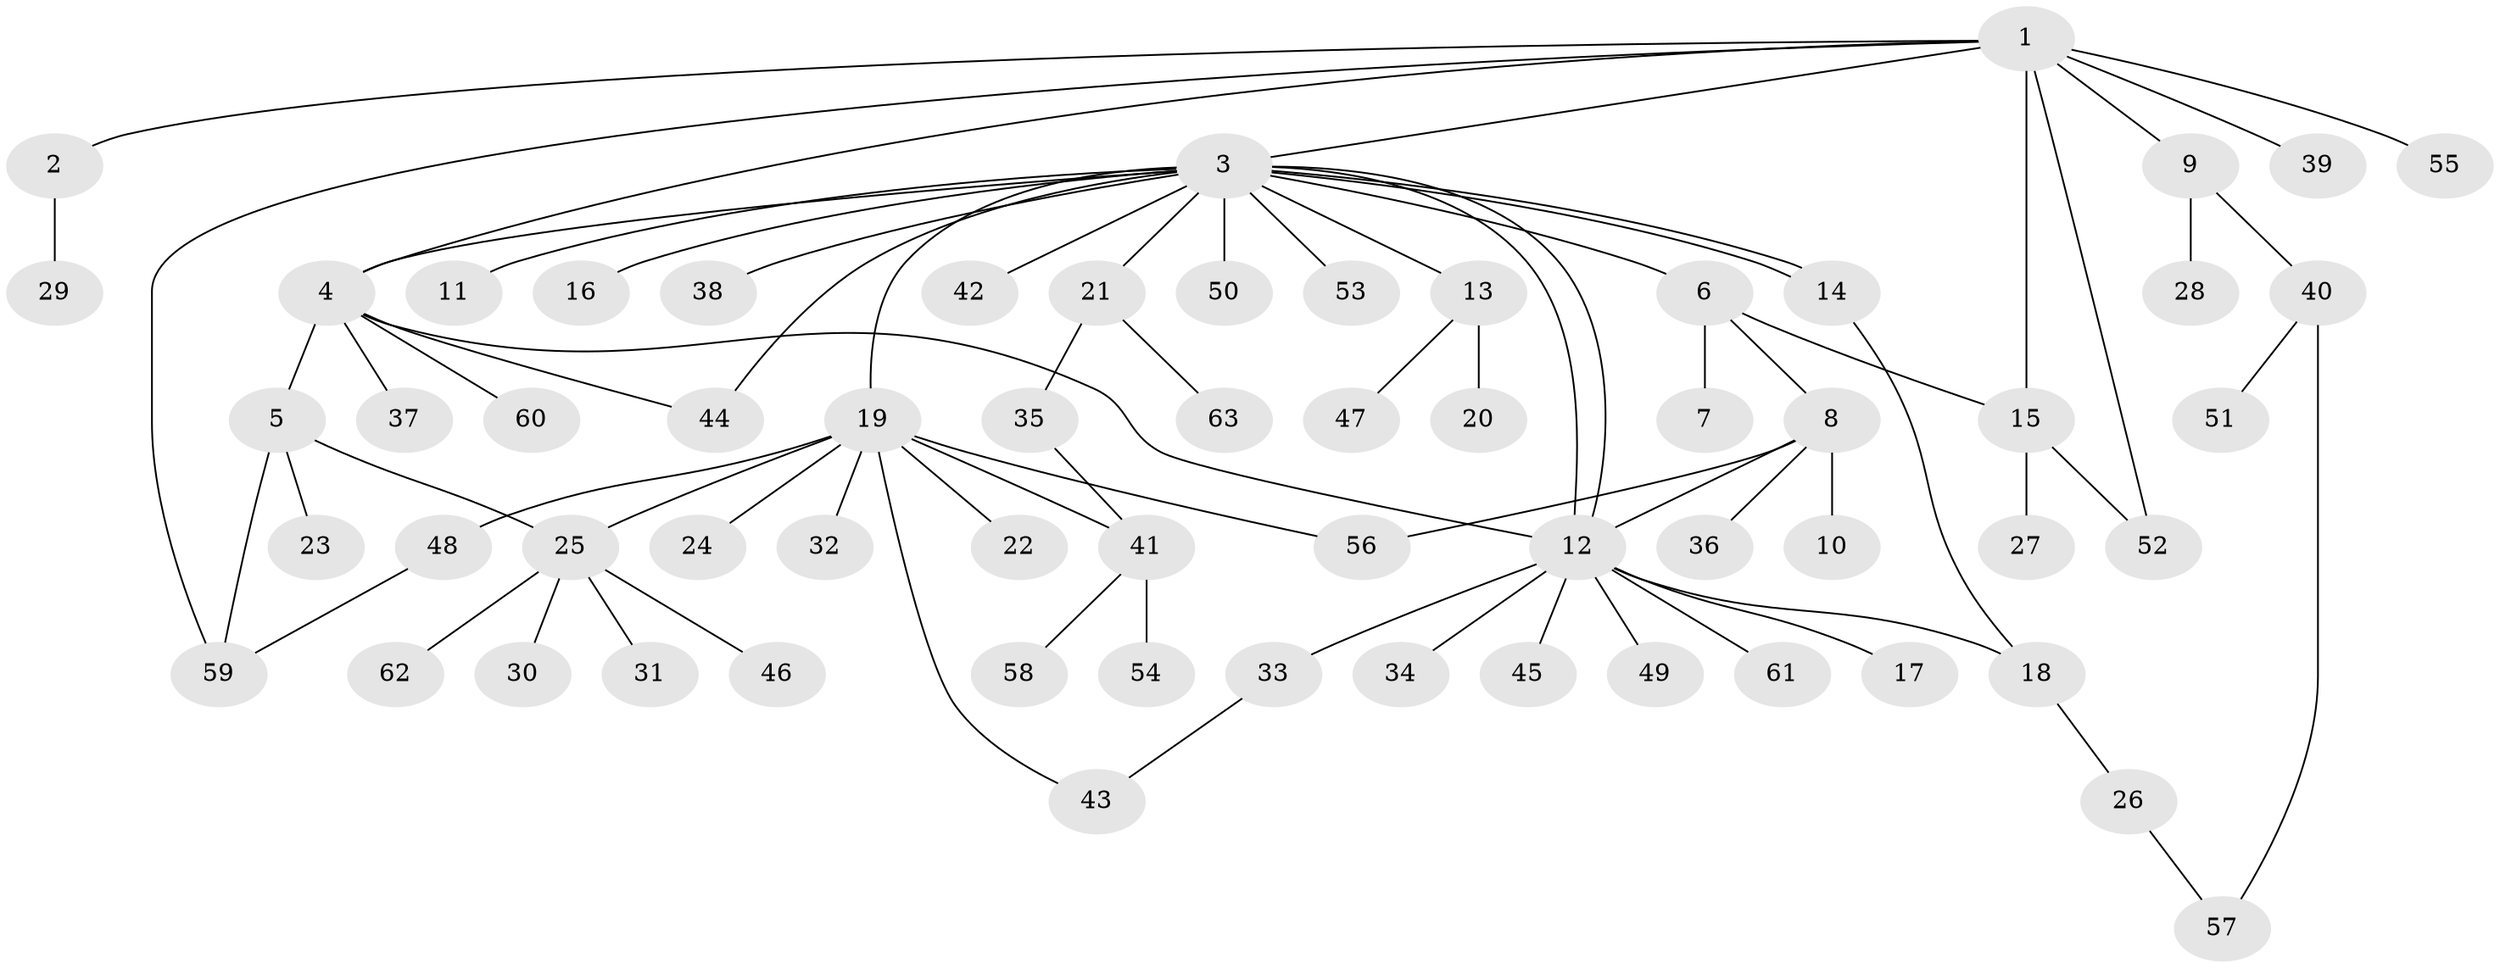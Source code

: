 // Generated by graph-tools (version 1.1) at 2025/49/03/09/25 03:49:46]
// undirected, 63 vertices, 78 edges
graph export_dot {
graph [start="1"]
  node [color=gray90,style=filled];
  1;
  2;
  3;
  4;
  5;
  6;
  7;
  8;
  9;
  10;
  11;
  12;
  13;
  14;
  15;
  16;
  17;
  18;
  19;
  20;
  21;
  22;
  23;
  24;
  25;
  26;
  27;
  28;
  29;
  30;
  31;
  32;
  33;
  34;
  35;
  36;
  37;
  38;
  39;
  40;
  41;
  42;
  43;
  44;
  45;
  46;
  47;
  48;
  49;
  50;
  51;
  52;
  53;
  54;
  55;
  56;
  57;
  58;
  59;
  60;
  61;
  62;
  63;
  1 -- 2;
  1 -- 3;
  1 -- 4;
  1 -- 9;
  1 -- 15;
  1 -- 39;
  1 -- 52;
  1 -- 55;
  1 -- 59;
  2 -- 29;
  3 -- 4;
  3 -- 6;
  3 -- 11;
  3 -- 12;
  3 -- 12;
  3 -- 13;
  3 -- 14;
  3 -- 14;
  3 -- 16;
  3 -- 19;
  3 -- 21;
  3 -- 38;
  3 -- 42;
  3 -- 44;
  3 -- 50;
  3 -- 53;
  4 -- 5;
  4 -- 12;
  4 -- 37;
  4 -- 44;
  4 -- 60;
  5 -- 23;
  5 -- 25;
  5 -- 59;
  6 -- 7;
  6 -- 8;
  6 -- 15;
  8 -- 10;
  8 -- 12;
  8 -- 36;
  8 -- 56;
  9 -- 28;
  9 -- 40;
  12 -- 17;
  12 -- 18;
  12 -- 33;
  12 -- 34;
  12 -- 45;
  12 -- 49;
  12 -- 61;
  13 -- 20;
  13 -- 47;
  14 -- 18;
  15 -- 27;
  15 -- 52;
  18 -- 26;
  19 -- 22;
  19 -- 24;
  19 -- 25;
  19 -- 32;
  19 -- 41;
  19 -- 43;
  19 -- 48;
  19 -- 56;
  21 -- 35;
  21 -- 63;
  25 -- 30;
  25 -- 31;
  25 -- 46;
  25 -- 62;
  26 -- 57;
  33 -- 43;
  35 -- 41;
  40 -- 51;
  40 -- 57;
  41 -- 54;
  41 -- 58;
  48 -- 59;
}
